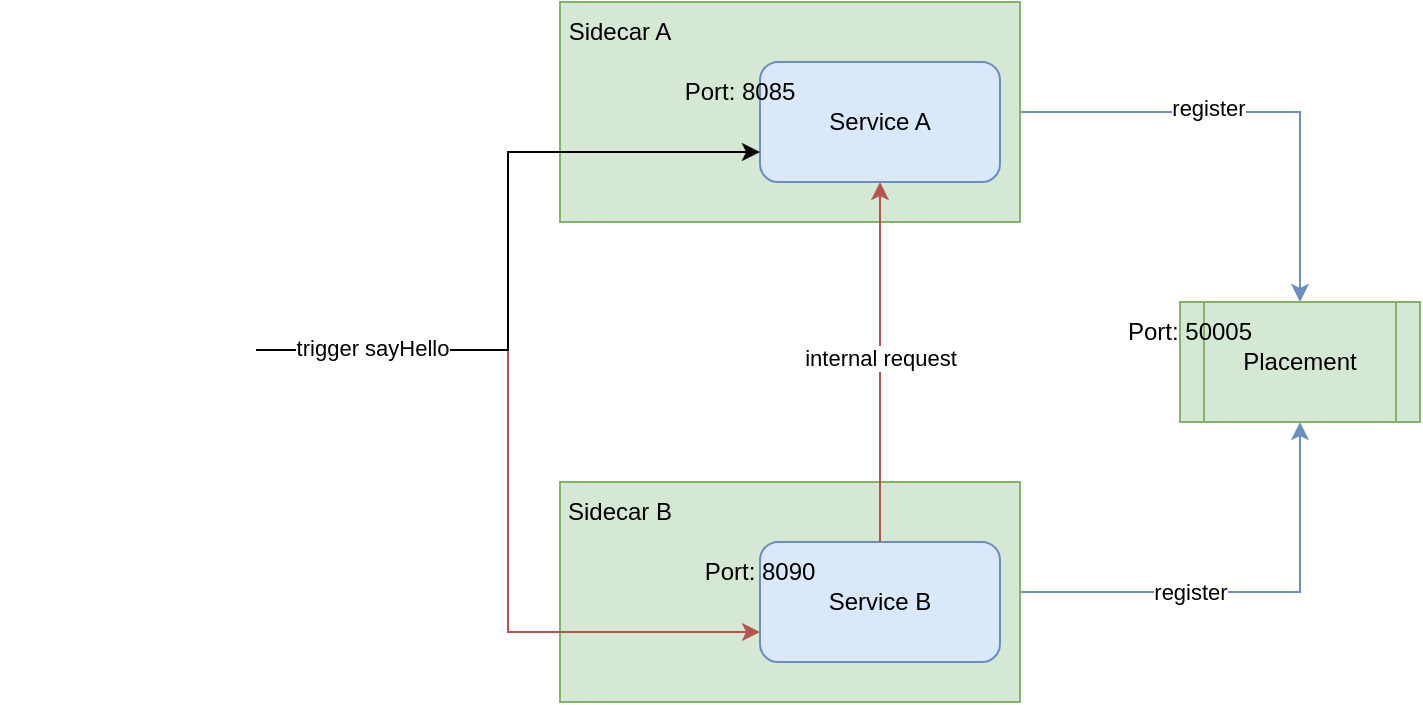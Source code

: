 <mxfile version="24.7.0" type="device">
  <diagram name="Page-1" id="G04iGvMhT8m4J7l_1adT">
    <mxGraphModel dx="954" dy="532" grid="1" gridSize="10" guides="1" tooltips="1" connect="1" arrows="1" fold="1" page="1" pageScale="1" pageWidth="850" pageHeight="1100" math="0" shadow="0">
      <root>
        <mxCell id="0" />
        <mxCell id="1" parent="0" />
        <mxCell id="Hn0y-asH6NsinCYjjXiC-12" style="edgeStyle=orthogonalEdgeStyle;rounded=0;orthogonalLoop=1;jettySize=auto;html=1;entryX=0.5;entryY=0;entryDx=0;entryDy=0;fillColor=#dae8fc;strokeColor=#6c8ebf;" edge="1" parent="1" source="Hn0y-asH6NsinCYjjXiC-4" target="Hn0y-asH6NsinCYjjXiC-11">
          <mxGeometry relative="1" as="geometry" />
        </mxCell>
        <mxCell id="Hn0y-asH6NsinCYjjXiC-17" value="register" style="edgeLabel;html=1;align=center;verticalAlign=middle;resizable=0;points=[];" vertex="1" connectable="0" parent="Hn0y-asH6NsinCYjjXiC-12">
          <mxGeometry x="-0.175" y="-1" relative="1" as="geometry">
            <mxPoint x="-3" y="-3" as="offset" />
          </mxGeometry>
        </mxCell>
        <mxCell id="Hn0y-asH6NsinCYjjXiC-13" style="edgeStyle=orthogonalEdgeStyle;rounded=0;orthogonalLoop=1;jettySize=auto;html=1;entryX=0.5;entryY=1;entryDx=0;entryDy=0;fillColor=#dae8fc;strokeColor=#6c8ebf;" edge="1" parent="1" source="Hn0y-asH6NsinCYjjXiC-6" target="Hn0y-asH6NsinCYjjXiC-11">
          <mxGeometry relative="1" as="geometry" />
        </mxCell>
        <mxCell id="Hn0y-asH6NsinCYjjXiC-18" value="register" style="edgeLabel;html=1;align=center;verticalAlign=middle;resizable=0;points=[];" vertex="1" connectable="0" parent="Hn0y-asH6NsinCYjjXiC-13">
          <mxGeometry x="-0.244" relative="1" as="geometry">
            <mxPoint as="offset" />
          </mxGeometry>
        </mxCell>
        <mxCell id="Hn0y-asH6NsinCYjjXiC-23" value="" style="group" vertex="1" connectable="0" parent="1">
          <mxGeometry x="320" y="80" width="230" height="110" as="geometry" />
        </mxCell>
        <mxCell id="Hn0y-asH6NsinCYjjXiC-15" value="" style="group;fillColor=#d5e8d4;strokeColor=#82b366;container=0;" vertex="1" connectable="0" parent="Hn0y-asH6NsinCYjjXiC-23">
          <mxGeometry width="230" height="110" as="geometry" />
        </mxCell>
        <mxCell id="Hn0y-asH6NsinCYjjXiC-4" value="" style="rounded=0;whiteSpace=wrap;html=1;container=0;fillColor=#d5e8d4;strokeColor=#82b366;" vertex="1" parent="Hn0y-asH6NsinCYjjXiC-23">
          <mxGeometry width="230" height="110" as="geometry" />
        </mxCell>
        <mxCell id="Hn0y-asH6NsinCYjjXiC-1" value="Service A" style="rounded=1;whiteSpace=wrap;html=1;fillColor=#dae8fc;strokeColor=#6c8ebf;container=0;" vertex="1" parent="Hn0y-asH6NsinCYjjXiC-23">
          <mxGeometry x="100" y="30" width="120" height="60" as="geometry" />
        </mxCell>
        <mxCell id="Hn0y-asH6NsinCYjjXiC-5" value="Sidecar A" style="text;html=1;align=center;verticalAlign=middle;whiteSpace=wrap;rounded=0;container=0;" vertex="1" parent="Hn0y-asH6NsinCYjjXiC-23">
          <mxGeometry width="60" height="30" as="geometry" />
        </mxCell>
        <mxCell id="Hn0y-asH6NsinCYjjXiC-20" value="Port: 8085" style="text;html=1;align=center;verticalAlign=middle;whiteSpace=wrap;rounded=0;container=0;" vertex="1" parent="Hn0y-asH6NsinCYjjXiC-23">
          <mxGeometry x="60" y="30" width="60" height="30" as="geometry" />
        </mxCell>
        <mxCell id="Hn0y-asH6NsinCYjjXiC-24" value="" style="group" vertex="1" connectable="0" parent="1">
          <mxGeometry x="320" y="320" width="230" height="110" as="geometry" />
        </mxCell>
        <mxCell id="Hn0y-asH6NsinCYjjXiC-9" value="" style="group;fillColor=#d5e8d4;strokeColor=#82b366;container=0;" vertex="1" connectable="0" parent="Hn0y-asH6NsinCYjjXiC-24">
          <mxGeometry width="230" height="110" as="geometry" />
        </mxCell>
        <mxCell id="Hn0y-asH6NsinCYjjXiC-6" value="" style="rounded=0;whiteSpace=wrap;html=1;container=0;fillColor=#d5e8d4;strokeColor=#82b366;" vertex="1" parent="Hn0y-asH6NsinCYjjXiC-24">
          <mxGeometry width="230" height="110" as="geometry" />
        </mxCell>
        <mxCell id="Hn0y-asH6NsinCYjjXiC-2" value="Service B" style="rounded=1;whiteSpace=wrap;html=1;fillColor=#dae8fc;strokeColor=#6c8ebf;container=0;" vertex="1" parent="Hn0y-asH6NsinCYjjXiC-24">
          <mxGeometry x="100" y="30" width="120" height="60" as="geometry" />
        </mxCell>
        <mxCell id="Hn0y-asH6NsinCYjjXiC-7" value="Sidecar B" style="text;html=1;align=center;verticalAlign=middle;whiteSpace=wrap;rounded=0;container=0;" vertex="1" parent="Hn0y-asH6NsinCYjjXiC-24">
          <mxGeometry width="60" height="30" as="geometry" />
        </mxCell>
        <mxCell id="Hn0y-asH6NsinCYjjXiC-21" value="Port: 8090" style="text;html=1;align=center;verticalAlign=middle;whiteSpace=wrap;rounded=0;container=0;" vertex="1" parent="Hn0y-asH6NsinCYjjXiC-24">
          <mxGeometry x="70" y="30" width="60" height="30" as="geometry" />
        </mxCell>
        <mxCell id="Hn0y-asH6NsinCYjjXiC-25" value="" style="group" vertex="1" connectable="0" parent="1">
          <mxGeometry x="600" y="230" width="150" height="60" as="geometry" />
        </mxCell>
        <mxCell id="Hn0y-asH6NsinCYjjXiC-11" value="Placement" style="shape=process;whiteSpace=wrap;html=1;backgroundOutline=1;container=0;fillColor=#d5e8d4;strokeColor=#82b366;" vertex="1" parent="Hn0y-asH6NsinCYjjXiC-25">
          <mxGeometry x="30" width="120" height="60" as="geometry" />
        </mxCell>
        <mxCell id="Hn0y-asH6NsinCYjjXiC-19" value="Port: 50005" style="text;html=1;align=center;verticalAlign=middle;whiteSpace=wrap;rounded=0;container=0;" vertex="1" parent="Hn0y-asH6NsinCYjjXiC-25">
          <mxGeometry width="70" height="30" as="geometry" />
        </mxCell>
        <mxCell id="Hn0y-asH6NsinCYjjXiC-27" style="edgeStyle=orthogonalEdgeStyle;rounded=0;orthogonalLoop=1;jettySize=auto;html=1;entryX=0;entryY=0.75;entryDx=0;entryDy=0;fillColor=#f8cecc;strokeColor=#b85450;" edge="1" parent="1" source="Hn0y-asH6NsinCYjjXiC-26" target="Hn0y-asH6NsinCYjjXiC-2">
          <mxGeometry relative="1" as="geometry" />
        </mxCell>
        <mxCell id="Hn0y-asH6NsinCYjjXiC-28" style="edgeStyle=orthogonalEdgeStyle;rounded=0;orthogonalLoop=1;jettySize=auto;html=1;entryX=0;entryY=0.75;entryDx=0;entryDy=0;" edge="1" parent="1" source="Hn0y-asH6NsinCYjjXiC-26" target="Hn0y-asH6NsinCYjjXiC-1">
          <mxGeometry relative="1" as="geometry" />
        </mxCell>
        <mxCell id="Hn0y-asH6NsinCYjjXiC-29" value="trigger sayHello" style="edgeLabel;html=1;align=center;verticalAlign=middle;resizable=0;points=[];" vertex="1" connectable="0" parent="Hn0y-asH6NsinCYjjXiC-28">
          <mxGeometry x="-0.669" relative="1" as="geometry">
            <mxPoint y="-1" as="offset" />
          </mxGeometry>
        </mxCell>
        <mxCell id="Hn0y-asH6NsinCYjjXiC-26" value="" style="shape=image;html=1;verticalAlign=top;verticalLabelPosition=bottom;labelBackgroundColor=#ffffff;imageAspect=0;aspect=fixed;image=https://cdn2.iconfinder.com/data/icons/social-media-2198/64/chrome_social_media_network-128.png" vertex="1" parent="1">
          <mxGeometry x="40" y="190" width="128" height="128" as="geometry" />
        </mxCell>
        <mxCell id="Hn0y-asH6NsinCYjjXiC-30" style="edgeStyle=orthogonalEdgeStyle;rounded=0;orthogonalLoop=1;jettySize=auto;html=1;entryX=0.5;entryY=1;entryDx=0;entryDy=0;fillColor=#f8cecc;strokeColor=#b85450;" edge="1" parent="1" source="Hn0y-asH6NsinCYjjXiC-2" target="Hn0y-asH6NsinCYjjXiC-1">
          <mxGeometry relative="1" as="geometry" />
        </mxCell>
        <mxCell id="Hn0y-asH6NsinCYjjXiC-31" value="internal request" style="edgeLabel;html=1;align=center;verticalAlign=middle;resizable=0;points=[];" vertex="1" connectable="0" parent="Hn0y-asH6NsinCYjjXiC-30">
          <mxGeometry x="0.022" relative="1" as="geometry">
            <mxPoint as="offset" />
          </mxGeometry>
        </mxCell>
      </root>
    </mxGraphModel>
  </diagram>
</mxfile>
